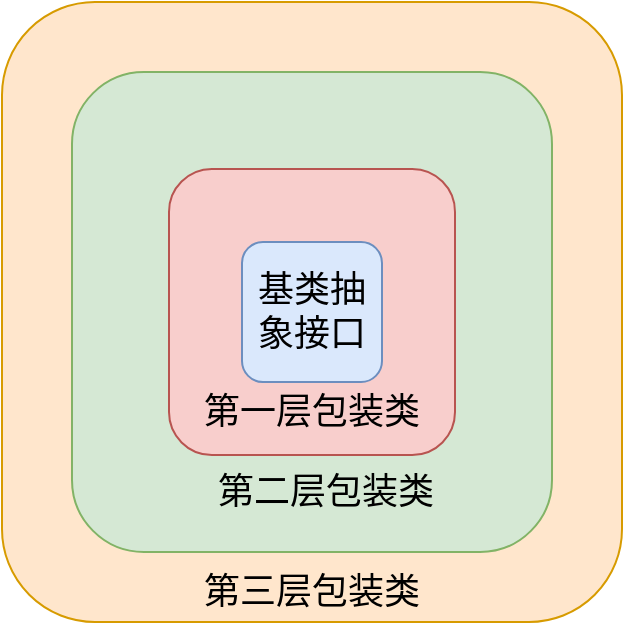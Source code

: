 <mxfile version="15.4.0" type="device"><diagram id="6WpXXCNrmrHBKgUXviuF" name="第 1 页"><mxGraphModel dx="1209" dy="809" grid="1" gridSize="10" guides="1" tooltips="1" connect="1" arrows="1" fold="1" page="1" pageScale="1" pageWidth="827" pageHeight="1169" math="0" shadow="0"><root><mxCell id="0"/><mxCell id="1" parent="0"/><mxCell id="aTbvK08Mp2mlyMlq4gW9-6" value="" style="rounded=1;whiteSpace=wrap;html=1;fontSize=18;fillColor=#ffe6cc;strokeColor=#d79b00;" vertex="1" parent="1"><mxGeometry x="290" y="260" width="310" height="310" as="geometry"/></mxCell><mxCell id="aTbvK08Mp2mlyMlq4gW9-4" value="" style="rounded=1;whiteSpace=wrap;html=1;fontSize=18;fillColor=#d5e8d4;strokeColor=#82b366;" vertex="1" parent="1"><mxGeometry x="325" y="295" width="240" height="240" as="geometry"/></mxCell><mxCell id="aTbvK08Mp2mlyMlq4gW9-2" value="" style="rounded=1;whiteSpace=wrap;html=1;fontSize=18;fillColor=#f8cecc;strokeColor=#b85450;" vertex="1" parent="1"><mxGeometry x="373.5" y="343.5" width="143" height="143" as="geometry"/></mxCell><mxCell id="aTbvK08Mp2mlyMlq4gW9-1" value="基类抽象接口" style="rounded=1;whiteSpace=wrap;html=1;fillColor=#dae8fc;strokeColor=#6c8ebf;fontSize=18;" vertex="1" parent="1"><mxGeometry x="410" y="380" width="70" height="70" as="geometry"/></mxCell><mxCell id="aTbvK08Mp2mlyMlq4gW9-3" value="第一层包装类" style="text;html=1;strokeColor=none;fillColor=none;align=center;verticalAlign=middle;whiteSpace=wrap;rounded=0;fontSize=18;" vertex="1" parent="1"><mxGeometry x="380" y="450" width="130" height="30" as="geometry"/></mxCell><mxCell id="aTbvK08Mp2mlyMlq4gW9-5" value="第二层包装类" style="text;html=1;strokeColor=none;fillColor=none;align=center;verticalAlign=middle;whiteSpace=wrap;rounded=0;fontSize=18;" vertex="1" parent="1"><mxGeometry x="386.5" y="490" width="130" height="30" as="geometry"/></mxCell><mxCell id="aTbvK08Mp2mlyMlq4gW9-7" value="第三层包装类" style="text;html=1;strokeColor=none;fillColor=none;align=center;verticalAlign=middle;whiteSpace=wrap;rounded=0;fontSize=18;" vertex="1" parent="1"><mxGeometry x="380" y="540" width="130" height="30" as="geometry"/></mxCell></root></mxGraphModel></diagram></mxfile>